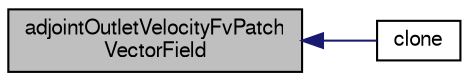 digraph "adjointOutletVelocityFvPatchVectorField"
{
  bgcolor="transparent";
  edge [fontname="FreeSans",fontsize="10",labelfontname="FreeSans",labelfontsize="10"];
  node [fontname="FreeSans",fontsize="10",shape=record];
  rankdir="LR";
  Node1 [label="adjointOutletVelocityFvPatch\lVectorField",height=0.2,width=0.4,color="black", fillcolor="grey75", style="filled" fontcolor="black"];
  Node1 -> Node2 [dir="back",color="midnightblue",fontsize="10",style="solid",fontname="FreeSans"];
  Node2 [label="clone",height=0.2,width=0.4,color="black",URL="$a00032.html#a40a4fa5adfca92c7ac14e855f302bf5d",tooltip="Construct and return a clone. "];
}
